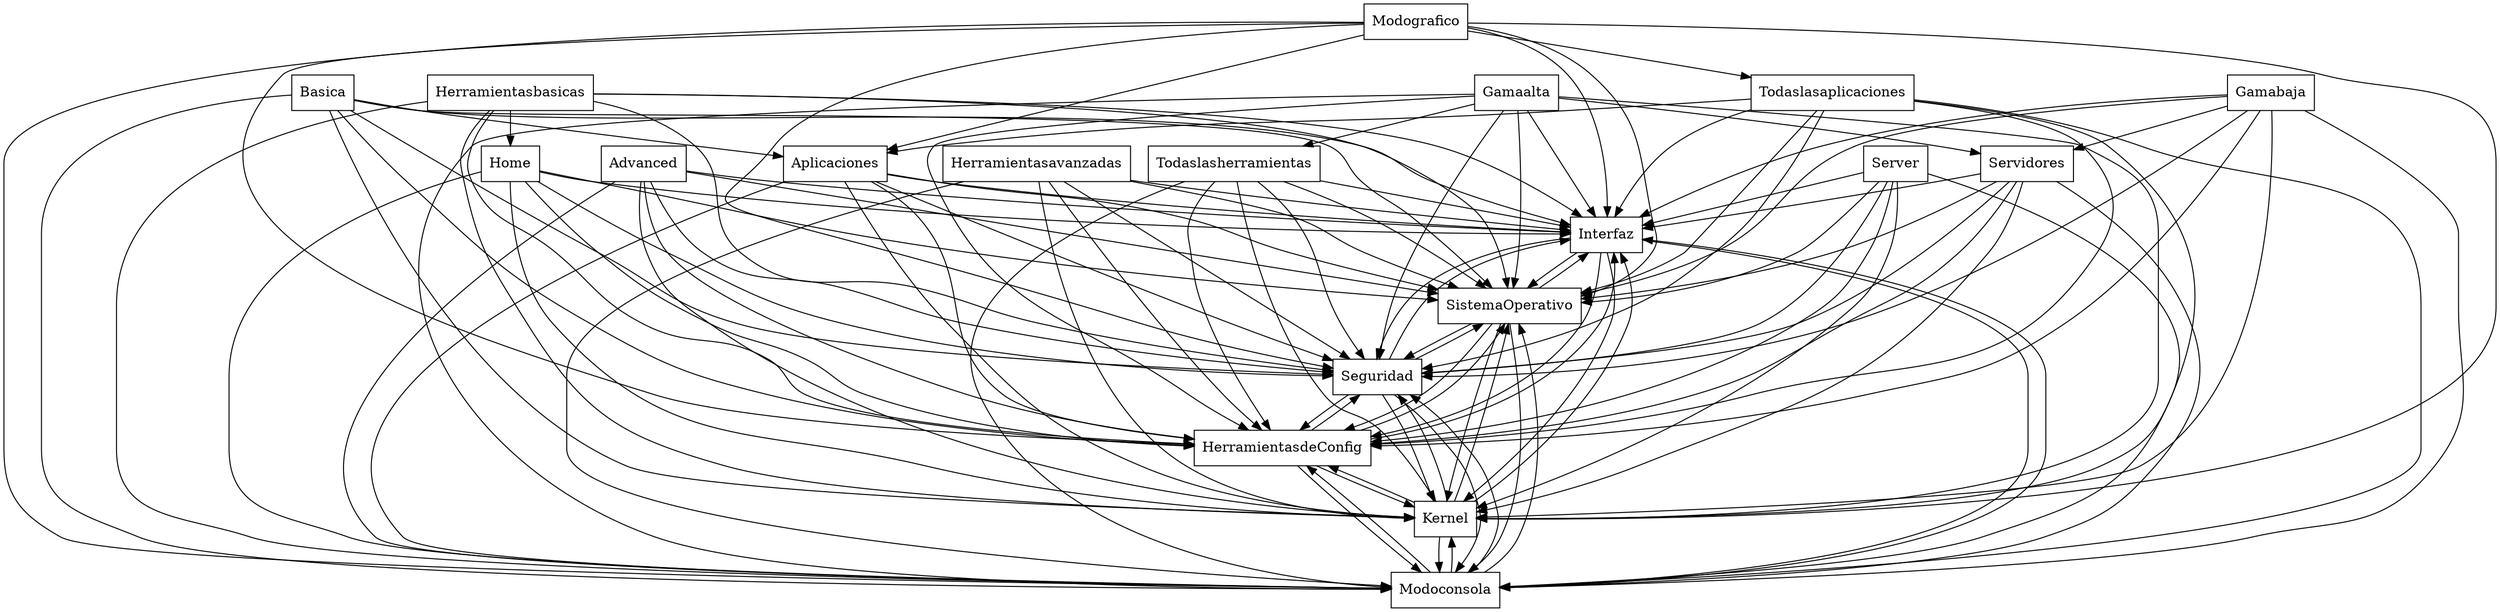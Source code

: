 digraph{
graph [rankdir=TB];
node [shape=box];
edge [arrowhead=normal];
0[label="Herramientasbasicas",]
1[label="Home",]
2[label="Todaslasaplicaciones",]
3[label="Interfaz",]
4[label="Servidores",]
5[label="Aplicaciones",]
6[label="Server",]
7[label="SistemaOperativo",]
8[label="Todaslasherramientas",]
9[label="Advanced",]
10[label="Basica",]
11[label="Gamaalta",]
12[label="Modoconsola",]
13[label="Kernel",]
14[label="Herramientasavanzadas",]
15[label="Gamabaja",]
16[label="HerramientasdeConfig",]
17[label="Modografico",]
18[label="Seguridad",]
0->1[label="",]
0->3[label="",]
0->7[label="",]
0->12[label="",]
0->13[label="",]
0->16[label="",]
0->18[label="",]
1->3[label="",]
1->7[label="",]
1->12[label="",]
1->13[label="",]
1->16[label="",]
1->18[label="",]
2->3[label="",]
2->5[label="",]
2->7[label="",]
2->12[label="",]
2->13[label="",]
2->16[label="",]
2->18[label="",]
3->7[label="",]
3->12[label="",]
3->13[label="",]
3->16[label="",]
3->18[label="",]
4->3[label="",]
4->7[label="",]
4->12[label="",]
4->13[label="",]
4->16[label="",]
4->18[label="",]
5->3[label="",]
5->7[label="",]
5->12[label="",]
5->13[label="",]
5->16[label="",]
5->18[label="",]
6->3[label="",]
6->7[label="",]
6->12[label="",]
6->13[label="",]
6->16[label="",]
6->18[label="",]
7->3[label="",]
7->12[label="",]
7->13[label="",]
7->16[label="",]
7->18[label="",]
8->3[label="",]
8->7[label="",]
8->12[label="",]
8->13[label="",]
8->16[label="",]
8->18[label="",]
9->3[label="",]
9->7[label="",]
9->12[label="",]
9->13[label="",]
9->16[label="",]
9->18[label="",]
10->3[label="",]
10->5[label="",]
10->7[label="",]
10->12[label="",]
10->13[label="",]
10->16[label="",]
10->18[label="",]
11->3[label="",]
11->4[label="",]
11->7[label="",]
11->8[label="",]
11->12[label="",]
11->13[label="",]
11->16[label="",]
11->18[label="",]
12->3[label="",]
12->7[label="",]
12->13[label="",]
12->16[label="",]
12->18[label="",]
13->3[label="",]
13->7[label="",]
13->12[label="",]
13->16[label="",]
13->18[label="",]
14->3[label="",]
14->7[label="",]
14->12[label="",]
14->13[label="",]
14->16[label="",]
14->18[label="",]
15->3[label="",]
15->4[label="",]
15->7[label="",]
15->12[label="",]
15->13[label="",]
15->16[label="",]
15->18[label="",]
16->3[label="",]
16->7[label="",]
16->12[label="",]
16->13[label="",]
16->18[label="",]
17->2[label="",]
17->3[label="",]
17->5[label="",]
17->7[label="",]
17->12[label="",]
17->13[label="",]
17->16[label="",]
17->18[label="",]
18->3[label="",]
18->7[label="",]
18->12[label="",]
18->13[label="",]
18->16[label="",]
}
